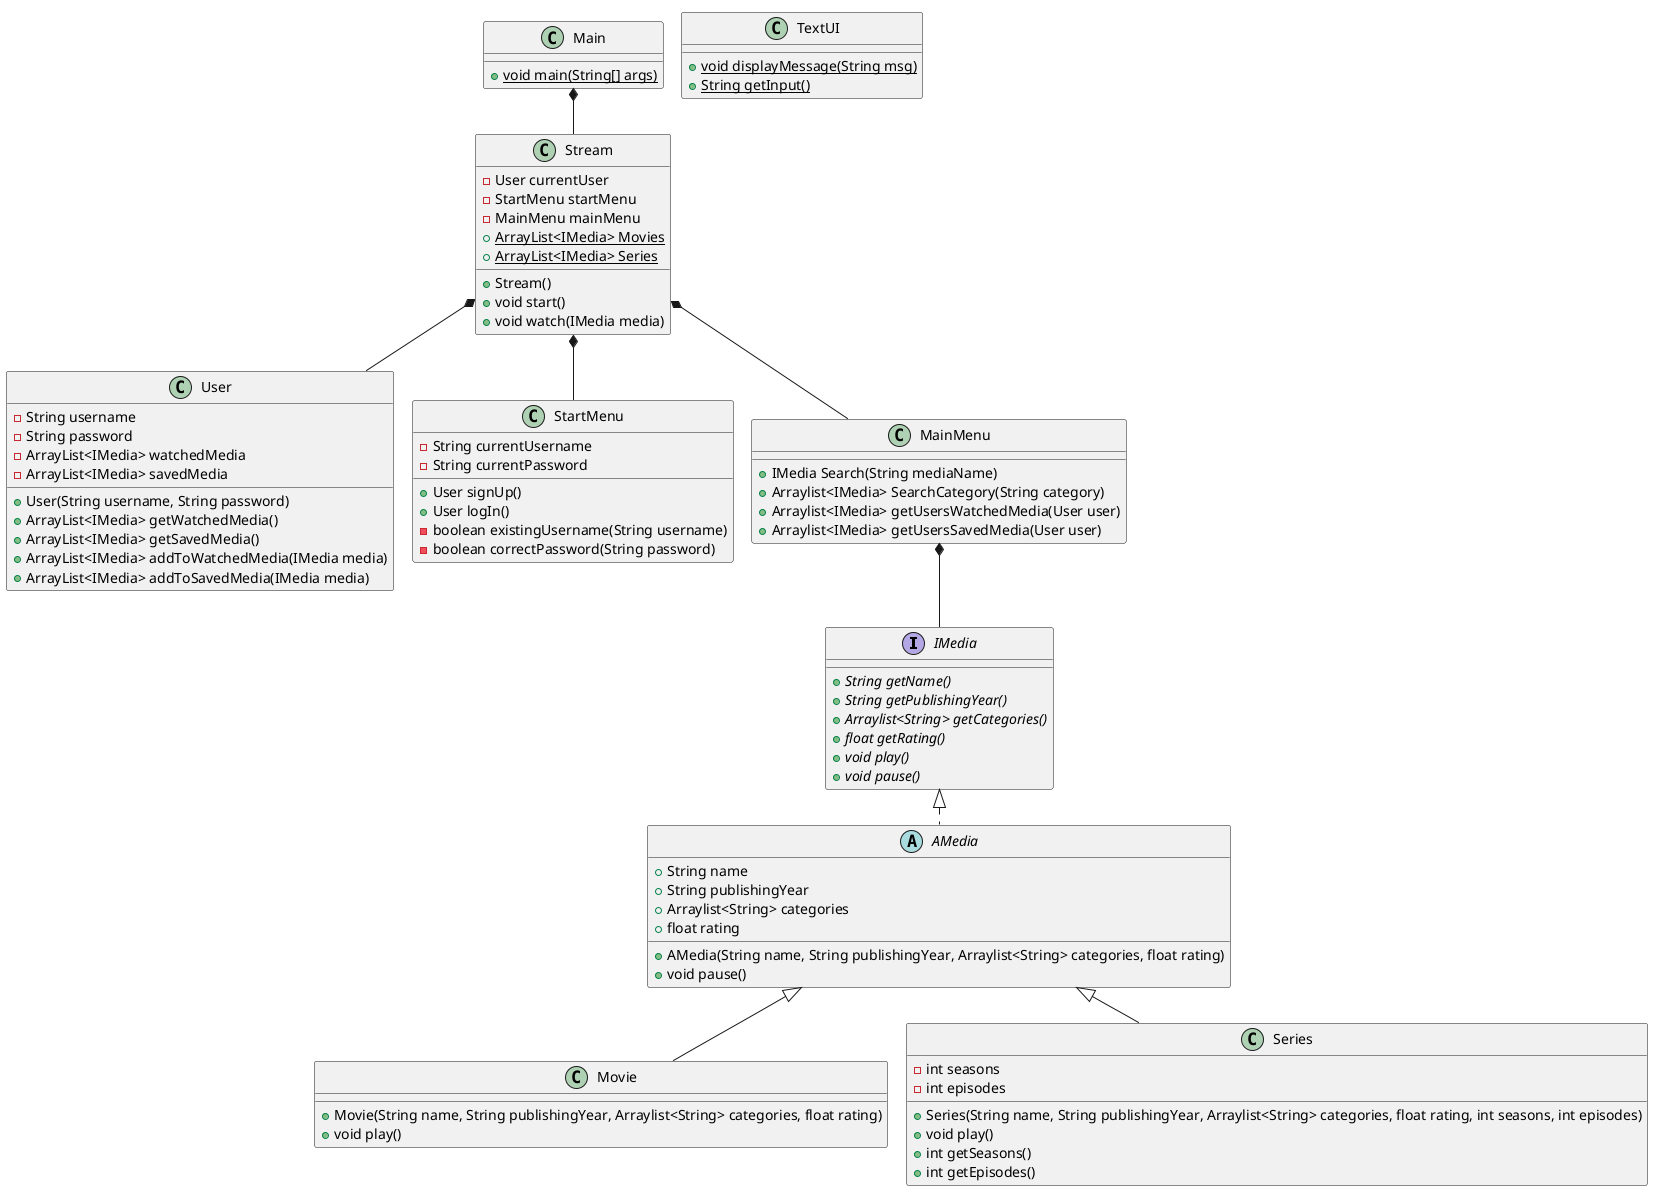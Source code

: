 @startuml
!pragma layout smetana
'https://plantuml.com/class-diagram

interface IMedia {
    + {abstract} String getName()
    + {abstract} String getPublishingYear()
    + {abstract} Arraylist<String> getCategories()
    + {abstract} float getRating()
    + {abstract} void play()
    + {abstract} void pause()
}
abstract class AMedia implements IMedia {
    + String name
    + String publishingYear
    + Arraylist<String> categories
    + float rating
    + AMedia(String name, String publishingYear, Arraylist<String> categories, float rating)
    + void pause()
}
class Movie extends AMedia {
    + Movie(String name, String publishingYear, Arraylist<String> categories, float rating)
    + void play()
}
class Series extends AMedia {
    - int seasons
    - int episodes
    + Series(String name, String publishingYear, Arraylist<String> categories, float rating, int seasons, int episodes)
    + void play()
    + int getSeasons()
    + int getEpisodes()
}
class User {
    - String username
    - String password
    - ArrayList<IMedia> watchedMedia
    - ArrayList<IMedia> savedMedia
    + User(String username, String password)
    + ArrayList<IMedia> getWatchedMedia()
    + ArrayList<IMedia> getSavedMedia()
    + ArrayList<IMedia> addToWatchedMedia(IMedia media)
    + ArrayList<IMedia> addToSavedMedia(IMedia media)
}
class StartMenu {
    - String currentUsername
    - String currentPassword
    + User signUp()
    + User logIn()
    - boolean existingUsername(String username)
    - boolean correctPassword(String password)
}
class MainMenu {
    + IMedia Search(String mediaName)
    + Arraylist<IMedia> SearchCategory(String category)
    + Arraylist<IMedia> getUsersWatchedMedia(User user)
    + Arraylist<IMedia> getUsersSavedMedia(User user)
}

class TextUI {
    + {static} void displayMessage(String msg)
    + {static} String getInput()
}

class Main {
    + {static} void main(String[] args)
}

class Stream{
    - User currentUser
    - StartMenu startMenu
    - MainMenu mainMenu
    + {static} ArrayList<IMedia> Movies
    + {static} ArrayList<IMedia> Series
    + Stream()
    + void start()
    + void watch(IMedia media)
}

Main *-- Stream

Stream *-- StartMenu
Stream *-- MainMenu
Stream *-- User
MainMenu *-- IMedia

@enduml